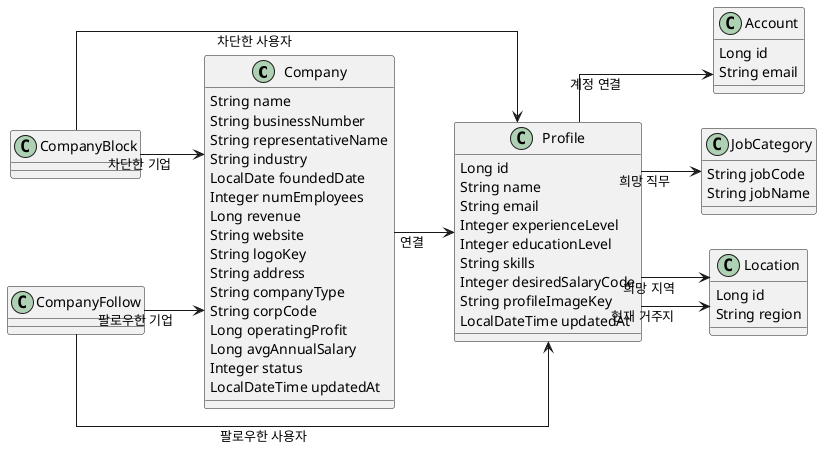 @startuml
skinparam classAttributeIconSize 0
skinparam linetype ortho
left to right direction

class Company {
  String name
  String businessNumber
  String representativeName
  String industry
  LocalDate foundedDate
  Integer numEmployees
  Long revenue
  String website
  String logoKey
  String address
  String companyType
  String corpCode
  Long operatingProfit
  Long avgAnnualSalary
  Integer status
  LocalDateTime updatedAt
}

class CompanyBlock {
}
class CompanyFollow {
}

class Profile {
  Long id
  String name
  String email
  Integer experienceLevel
  Integer educationLevel
  String skills
  Integer desiredSalaryCode
  String profileImageKey
  LocalDateTime updatedAt
}

class Account {
  Long id
  String email
}

class JobCategory {
  String jobCode
  String jobName
}

class Location {
  Long id
  String region
}

CompanyBlock --> Company : 차단한 기업
CompanyBlock --> Profile : 차단한 사용자

CompanyFollow --> Company : 팔로우한 기업
CompanyFollow --> Profile : 팔로우한 사용자

Company --> Profile : 연결

Profile --> Account : 계정 연결
Profile --> JobCategory : 희망 직무
Profile --> Location : 현재 거주지
Profile --> Location : 희망 지역

@enduml
